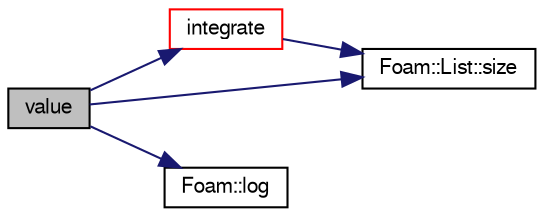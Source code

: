 digraph "value"
{
  bgcolor="transparent";
  edge [fontname="FreeSans",fontsize="10",labelfontname="FreeSans",labelfontsize="10"];
  node [fontname="FreeSans",fontsize="10",shape=record];
  rankdir="LR";
  Node160 [label="value",height=0.2,width=0.4,color="black", fillcolor="grey75", style="filled", fontcolor="black"];
  Node160 -> Node161 [color="midnightblue",fontsize="10",style="solid",fontname="FreeSans"];
  Node161 [label="integrate",height=0.2,width=0.4,color="red",URL="$a27686.html#a37e3cfd56f901dc5a83297cdbba7a742",tooltip="Integrate between two values. "];
  Node161 -> Node205 [color="midnightblue",fontsize="10",style="solid",fontname="FreeSans"];
  Node205 [label="Foam::List::size",height=0.2,width=0.4,color="black",URL="$a25694.html#a8a5f6fa29bd4b500caf186f60245b384",tooltip="Override size to be inconsistent with allocated storage. "];
  Node160 -> Node206 [color="midnightblue",fontsize="10",style="solid",fontname="FreeSans"];
  Node206 [label="Foam::log",height=0.2,width=0.4,color="black",URL="$a21124.html#a6e89590da9859ad497977e08f110d4b5"];
  Node160 -> Node205 [color="midnightblue",fontsize="10",style="solid",fontname="FreeSans"];
}
